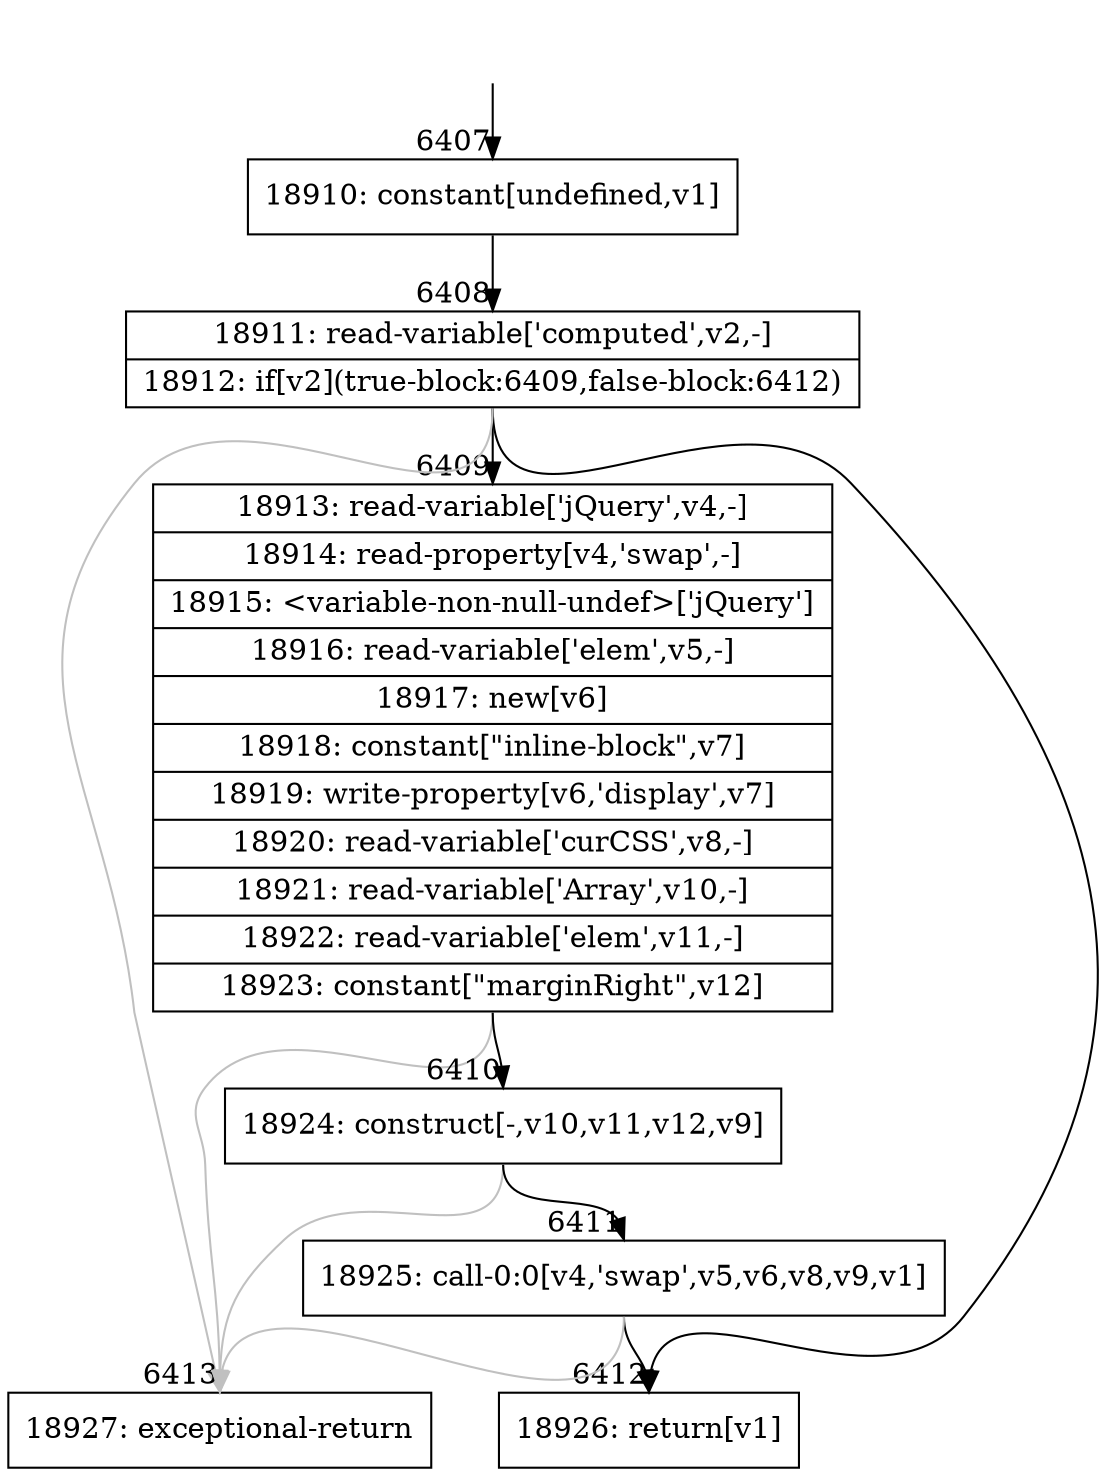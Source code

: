 digraph {
rankdir="TD"
BB_entry390[shape=none,label=""];
BB_entry390 -> BB6407 [tailport=s, headport=n, headlabel="    6407"]
BB6407 [shape=record label="{18910: constant[undefined,v1]}" ] 
BB6407 -> BB6408 [tailport=s, headport=n, headlabel="      6408"]
BB6408 [shape=record label="{18911: read-variable['computed',v2,-]|18912: if[v2](true-block:6409,false-block:6412)}" ] 
BB6408 -> BB6409 [tailport=s, headport=n, headlabel="      6409"]
BB6408 -> BB6412 [tailport=s, headport=n, headlabel="      6412"]
BB6408 -> BB6413 [tailport=s, headport=n, color=gray, headlabel="      6413"]
BB6409 [shape=record label="{18913: read-variable['jQuery',v4,-]|18914: read-property[v4,'swap',-]|18915: \<variable-non-null-undef\>['jQuery']|18916: read-variable['elem',v5,-]|18917: new[v6]|18918: constant[\"inline-block\",v7]|18919: write-property[v6,'display',v7]|18920: read-variable['curCSS',v8,-]|18921: read-variable['Array',v10,-]|18922: read-variable['elem',v11,-]|18923: constant[\"marginRight\",v12]}" ] 
BB6409 -> BB6410 [tailport=s, headport=n, headlabel="      6410"]
BB6409 -> BB6413 [tailport=s, headport=n, color=gray]
BB6410 [shape=record label="{18924: construct[-,v10,v11,v12,v9]}" ] 
BB6410 -> BB6411 [tailport=s, headport=n, headlabel="      6411"]
BB6410 -> BB6413 [tailport=s, headport=n, color=gray]
BB6411 [shape=record label="{18925: call-0:0[v4,'swap',v5,v6,v8,v9,v1]}" ] 
BB6411 -> BB6412 [tailport=s, headport=n]
BB6411 -> BB6413 [tailport=s, headport=n, color=gray]
BB6412 [shape=record label="{18926: return[v1]}" ] 
BB6413 [shape=record label="{18927: exceptional-return}" ] 
}

